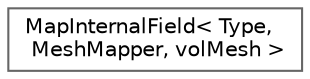 digraph "Graphical Class Hierarchy"
{
 // LATEX_PDF_SIZE
  bgcolor="transparent";
  edge [fontname=Helvetica,fontsize=10,labelfontname=Helvetica,labelfontsize=10];
  node [fontname=Helvetica,fontsize=10,shape=box,height=0.2,width=0.4];
  rankdir="LR";
  Node0 [id="Node000000",label="MapInternalField\< Type,\l MeshMapper, volMesh \>",height=0.2,width=0.4,color="grey40", fillcolor="white", style="filled",URL="$classFoam_1_1MapInternalField_3_01Type_00_01MeshMapper_00_01volMesh_01_4.html",tooltip=" "];
}
